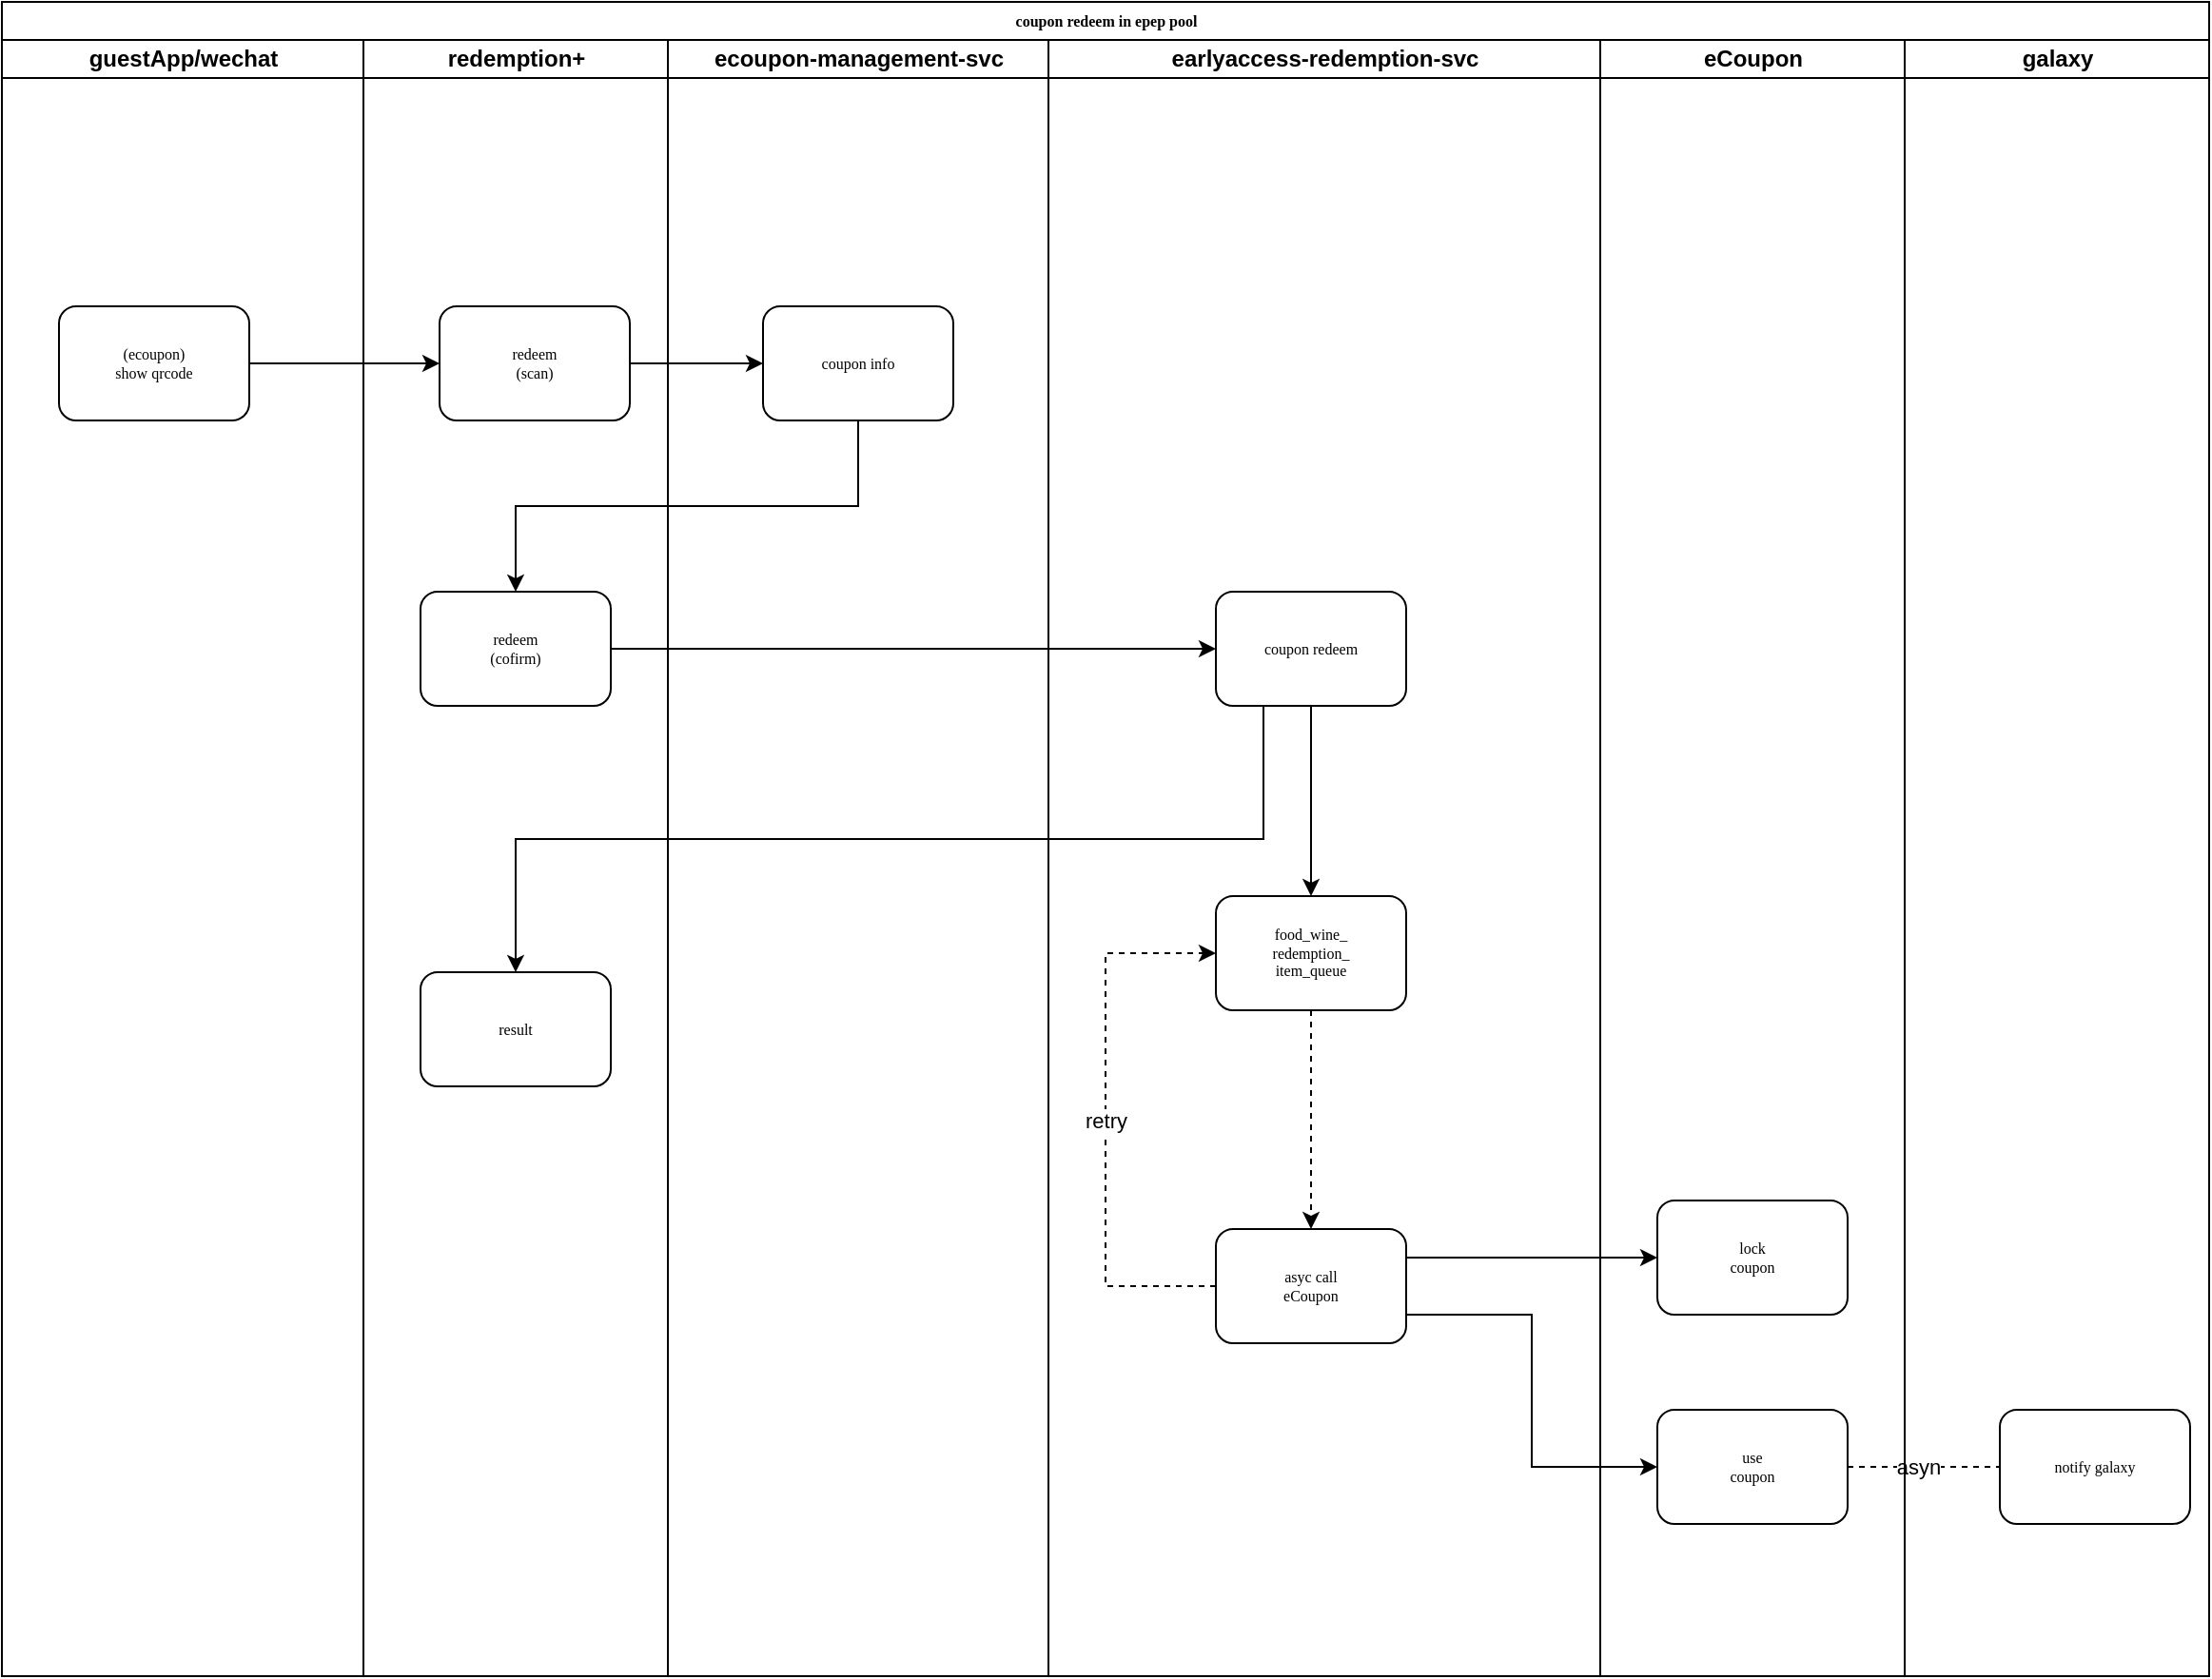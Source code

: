 <mxfile version="14.9.6" type="github">
  <diagram name="Page-1" id="74e2e168-ea6b-b213-b513-2b3c1d86103e">
    <mxGraphModel dx="1679" dy="1636" grid="1" gridSize="10" guides="1" tooltips="1" connect="1" arrows="1" fold="1" page="1" pageScale="1" pageWidth="1100" pageHeight="850" background="none" math="0" shadow="0">
      <root>
        <mxCell id="0" />
        <mxCell id="1" parent="0" />
        <mxCell id="24nYvB3ATFt7dp7lOH2c-47" value="coupon redeem in epep pool" style="swimlane;html=1;childLayout=stackLayout;startSize=20;rounded=0;shadow=0;labelBackgroundColor=none;strokeWidth=1;fontFamily=Verdana;fontSize=8;align=center;" parent="1" vertex="1">
          <mxGeometry x="10" y="-820" width="1160" height="880" as="geometry" />
        </mxCell>
        <mxCell id="24nYvB3ATFt7dp7lOH2c-50" value="guestApp/wechat" style="swimlane;html=1;startSize=20;" parent="24nYvB3ATFt7dp7lOH2c-47" vertex="1">
          <mxGeometry y="20" width="190" height="860" as="geometry" />
        </mxCell>
        <mxCell id="24nYvB3ATFt7dp7lOH2c-53" value="(ecoupon)&lt;br&gt;show qrcode" style="rounded=1;whiteSpace=wrap;html=1;shadow=0;labelBackgroundColor=none;strokeWidth=1;fontFamily=Verdana;fontSize=8;align=center;" parent="24nYvB3ATFt7dp7lOH2c-50" vertex="1">
          <mxGeometry x="30" y="140" width="100" height="60" as="geometry" />
        </mxCell>
        <mxCell id="24nYvB3ATFt7dp7lOH2c-109" style="edgeStyle=orthogonalEdgeStyle;rounded=0;orthogonalLoop=1;jettySize=auto;html=1;exitX=1;exitY=0.5;exitDx=0;exitDy=0;" parent="24nYvB3ATFt7dp7lOH2c-47" source="24nYvB3ATFt7dp7lOH2c-53" target="24nYvB3ATFt7dp7lOH2c-57" edge="1">
          <mxGeometry relative="1" as="geometry" />
        </mxCell>
        <mxCell id="24nYvB3ATFt7dp7lOH2c-55" value="redemption+" style="swimlane;html=1;startSize=20;" parent="24nYvB3ATFt7dp7lOH2c-47" vertex="1">
          <mxGeometry x="190" y="20" width="160" height="860" as="geometry" />
        </mxCell>
        <mxCell id="24nYvB3ATFt7dp7lOH2c-57" value="redeem&lt;br&gt;(scan)" style="rounded=1;whiteSpace=wrap;html=1;shadow=0;labelBackgroundColor=none;strokeWidth=1;fontFamily=Verdana;fontSize=8;align=center;" parent="24nYvB3ATFt7dp7lOH2c-55" vertex="1">
          <mxGeometry x="40" y="140" width="100" height="60" as="geometry" />
        </mxCell>
        <mxCell id="24nYvB3ATFt7dp7lOH2c-58" value="result" style="rounded=1;whiteSpace=wrap;html=1;shadow=0;labelBackgroundColor=none;strokeWidth=1;fontFamily=Verdana;fontSize=8;align=center;" parent="24nYvB3ATFt7dp7lOH2c-55" vertex="1">
          <mxGeometry x="30" y="490" width="100" height="60" as="geometry" />
        </mxCell>
        <mxCell id="24nYvB3ATFt7dp7lOH2c-110" value="redeem&lt;br&gt;(cofirm)" style="rounded=1;whiteSpace=wrap;html=1;shadow=0;labelBackgroundColor=none;strokeWidth=1;fontFamily=Verdana;fontSize=8;align=center;" parent="24nYvB3ATFt7dp7lOH2c-55" vertex="1">
          <mxGeometry x="30" y="290" width="100" height="60" as="geometry" />
        </mxCell>
        <mxCell id="24nYvB3ATFt7dp7lOH2c-95" value="ecoupon-management-svc" style="swimlane;html=1;startSize=20;" parent="24nYvB3ATFt7dp7lOH2c-47" vertex="1">
          <mxGeometry x="350" y="20" width="200" height="860" as="geometry" />
        </mxCell>
        <mxCell id="24nYvB3ATFt7dp7lOH2c-88" value="coupon info" style="rounded=1;whiteSpace=wrap;html=1;shadow=0;labelBackgroundColor=none;strokeWidth=1;fontFamily=Verdana;fontSize=8;align=center;" parent="24nYvB3ATFt7dp7lOH2c-95" vertex="1">
          <mxGeometry x="50" y="140" width="100" height="60" as="geometry" />
        </mxCell>
        <mxCell id="24nYvB3ATFt7dp7lOH2c-71" value="earlyaccess-redemption-svc" style="swimlane;html=1;startSize=20;" parent="24nYvB3ATFt7dp7lOH2c-47" vertex="1">
          <mxGeometry x="550" y="20" width="290" height="860" as="geometry" />
        </mxCell>
        <mxCell id="24nYvB3ATFt7dp7lOH2c-75" style="edgeStyle=elbowEdgeStyle;rounded=0;orthogonalLoop=1;jettySize=auto;html=1;exitX=0.5;exitY=1;exitDx=0;exitDy=0;dashed=1;" parent="24nYvB3ATFt7dp7lOH2c-71" source="24nYvB3ATFt7dp7lOH2c-76" target="24nYvB3ATFt7dp7lOH2c-78" edge="1">
          <mxGeometry relative="1" as="geometry" />
        </mxCell>
        <mxCell id="24nYvB3ATFt7dp7lOH2c-76" value="&lt;span style=&quot;font-size: 8px&quot;&gt;food_wine_&lt;br&gt;redemption_&lt;br&gt;item_queue&lt;/span&gt;" style="rounded=1;whiteSpace=wrap;html=1;shadow=0;labelBackgroundColor=none;strokeWidth=1;fontFamily=Verdana;fontSize=8;align=center;" parent="24nYvB3ATFt7dp7lOH2c-71" vertex="1">
          <mxGeometry x="88" y="450" width="100" height="60" as="geometry" />
        </mxCell>
        <mxCell id="24nYvB3ATFt7dp7lOH2c-77" value="retry" style="edgeStyle=elbowEdgeStyle;rounded=0;orthogonalLoop=1;jettySize=auto;html=1;exitX=0;exitY=0.5;exitDx=0;exitDy=0;entryX=0;entryY=0.5;entryDx=0;entryDy=0;dashed=1;" parent="24nYvB3ATFt7dp7lOH2c-71" source="24nYvB3ATFt7dp7lOH2c-78" target="24nYvB3ATFt7dp7lOH2c-76" edge="1">
          <mxGeometry relative="1" as="geometry">
            <Array as="points">
              <mxPoint x="30" y="870" />
            </Array>
          </mxGeometry>
        </mxCell>
        <mxCell id="24nYvB3ATFt7dp7lOH2c-78" value="asyc call&lt;br&gt;eCoupon" style="rounded=1;whiteSpace=wrap;html=1;shadow=0;labelBackgroundColor=none;strokeWidth=1;fontFamily=Verdana;fontSize=8;align=center;" parent="24nYvB3ATFt7dp7lOH2c-71" vertex="1">
          <mxGeometry x="88" y="625" width="100" height="60" as="geometry" />
        </mxCell>
        <mxCell id="24nYvB3ATFt7dp7lOH2c-114" style="edgeStyle=orthogonalEdgeStyle;rounded=0;orthogonalLoop=1;jettySize=auto;html=1;exitX=0.5;exitY=1;exitDx=0;exitDy=0;entryX=0.5;entryY=0;entryDx=0;entryDy=0;" parent="24nYvB3ATFt7dp7lOH2c-71" source="24nYvB3ATFt7dp7lOH2c-81" target="24nYvB3ATFt7dp7lOH2c-76" edge="1">
          <mxGeometry relative="1" as="geometry" />
        </mxCell>
        <mxCell id="24nYvB3ATFt7dp7lOH2c-81" value="coupon redeem" style="rounded=1;whiteSpace=wrap;html=1;shadow=0;labelBackgroundColor=none;strokeWidth=1;fontFamily=Verdana;fontSize=8;align=center;" parent="24nYvB3ATFt7dp7lOH2c-71" vertex="1">
          <mxGeometry x="88" y="290" width="100" height="60" as="geometry" />
        </mxCell>
        <mxCell id="24nYvB3ATFt7dp7lOH2c-89" style="edgeStyle=orthogonalEdgeStyle;rounded=0;orthogonalLoop=1;jettySize=auto;html=1;exitX=1;exitY=0.25;exitDx=0;exitDy=0;entryX=0;entryY=0.5;entryDx=0;entryDy=0;" parent="24nYvB3ATFt7dp7lOH2c-47" source="24nYvB3ATFt7dp7lOH2c-78" target="24nYvB3ATFt7dp7lOH2c-92" edge="1">
          <mxGeometry relative="1" as="geometry" />
        </mxCell>
        <mxCell id="24nYvB3ATFt7dp7lOH2c-90" value="eCoupon" style="swimlane;html=1;startSize=20;" parent="24nYvB3ATFt7dp7lOH2c-47" vertex="1">
          <mxGeometry x="840" y="20" width="160" height="860" as="geometry" />
        </mxCell>
        <mxCell id="24nYvB3ATFt7dp7lOH2c-91" value="use&lt;br&gt;coupon" style="rounded=1;whiteSpace=wrap;html=1;shadow=0;labelBackgroundColor=none;strokeWidth=1;fontFamily=Verdana;fontSize=8;align=center;" parent="24nYvB3ATFt7dp7lOH2c-90" vertex="1">
          <mxGeometry x="30" y="720" width="100" height="60" as="geometry" />
        </mxCell>
        <mxCell id="24nYvB3ATFt7dp7lOH2c-92" value="lock&lt;br&gt;coupon" style="rounded=1;whiteSpace=wrap;html=1;shadow=0;labelBackgroundColor=none;strokeWidth=1;fontFamily=Verdana;fontSize=8;align=center;" parent="24nYvB3ATFt7dp7lOH2c-90" vertex="1">
          <mxGeometry x="30" y="610" width="100" height="60" as="geometry" />
        </mxCell>
        <mxCell id="24nYvB3ATFt7dp7lOH2c-93" style="edgeStyle=orthogonalEdgeStyle;rounded=0;orthogonalLoop=1;jettySize=auto;html=1;exitX=1;exitY=0.5;exitDx=0;exitDy=0;dashed=1;" parent="24nYvB3ATFt7dp7lOH2c-47" source="24nYvB3ATFt7dp7lOH2c-91" edge="1">
          <mxGeometry relative="1" as="geometry">
            <mxPoint x="1060" y="770" as="targetPoint" />
          </mxGeometry>
        </mxCell>
        <mxCell id="24nYvB3ATFt7dp7lOH2c-94" value="asyn" style="edgeLabel;html=1;align=center;verticalAlign=middle;resizable=0;points=[];" parent="24nYvB3ATFt7dp7lOH2c-93" vertex="1" connectable="0">
          <mxGeometry x="-0.181" relative="1" as="geometry">
            <mxPoint as="offset" />
          </mxGeometry>
        </mxCell>
        <mxCell id="24nYvB3ATFt7dp7lOH2c-106" style="edgeStyle=orthogonalEdgeStyle;rounded=0;orthogonalLoop=1;jettySize=auto;html=1;exitX=1;exitY=0.75;exitDx=0;exitDy=0;entryX=0;entryY=0.5;entryDx=0;entryDy=0;" parent="24nYvB3ATFt7dp7lOH2c-47" source="24nYvB3ATFt7dp7lOH2c-78" target="24nYvB3ATFt7dp7lOH2c-91" edge="1">
          <mxGeometry relative="1" as="geometry" />
        </mxCell>
        <mxCell id="24nYvB3ATFt7dp7lOH2c-111" style="edgeStyle=orthogonalEdgeStyle;rounded=0;orthogonalLoop=1;jettySize=auto;html=1;exitX=0.5;exitY=1;exitDx=0;exitDy=0;" parent="24nYvB3ATFt7dp7lOH2c-47" source="24nYvB3ATFt7dp7lOH2c-88" target="24nYvB3ATFt7dp7lOH2c-110" edge="1">
          <mxGeometry relative="1" as="geometry" />
        </mxCell>
        <mxCell id="24nYvB3ATFt7dp7lOH2c-112" style="edgeStyle=orthogonalEdgeStyle;rounded=0;orthogonalLoop=1;jettySize=auto;html=1;exitX=1;exitY=0.5;exitDx=0;exitDy=0;" parent="24nYvB3ATFt7dp7lOH2c-47" source="24nYvB3ATFt7dp7lOH2c-57" target="24nYvB3ATFt7dp7lOH2c-88" edge="1">
          <mxGeometry relative="1" as="geometry" />
        </mxCell>
        <mxCell id="24nYvB3ATFt7dp7lOH2c-113" style="edgeStyle=orthogonalEdgeStyle;rounded=0;orthogonalLoop=1;jettySize=auto;html=1;exitX=1;exitY=0.5;exitDx=0;exitDy=0;" parent="24nYvB3ATFt7dp7lOH2c-47" source="24nYvB3ATFt7dp7lOH2c-110" target="24nYvB3ATFt7dp7lOH2c-81" edge="1">
          <mxGeometry relative="1" as="geometry" />
        </mxCell>
        <mxCell id="24nYvB3ATFt7dp7lOH2c-98" value="galaxy" style="swimlane;html=1;startSize=20;" parent="24nYvB3ATFt7dp7lOH2c-47" vertex="1">
          <mxGeometry x="1000" y="20" width="160" height="860" as="geometry" />
        </mxCell>
        <mxCell id="24nYvB3ATFt7dp7lOH2c-99" value="notify galaxy" style="rounded=1;whiteSpace=wrap;html=1;shadow=0;labelBackgroundColor=none;strokeWidth=1;fontFamily=Verdana;fontSize=8;align=center;" parent="24nYvB3ATFt7dp7lOH2c-98" vertex="1">
          <mxGeometry x="50" y="720" width="100" height="60" as="geometry" />
        </mxCell>
        <mxCell id="24nYvB3ATFt7dp7lOH2c-115" style="edgeStyle=orthogonalEdgeStyle;rounded=0;orthogonalLoop=1;jettySize=auto;html=1;exitX=0.25;exitY=1;exitDx=0;exitDy=0;" parent="24nYvB3ATFt7dp7lOH2c-47" source="24nYvB3ATFt7dp7lOH2c-81" target="24nYvB3ATFt7dp7lOH2c-58" edge="1">
          <mxGeometry relative="1" as="geometry" />
        </mxCell>
      </root>
    </mxGraphModel>
  </diagram>
</mxfile>
